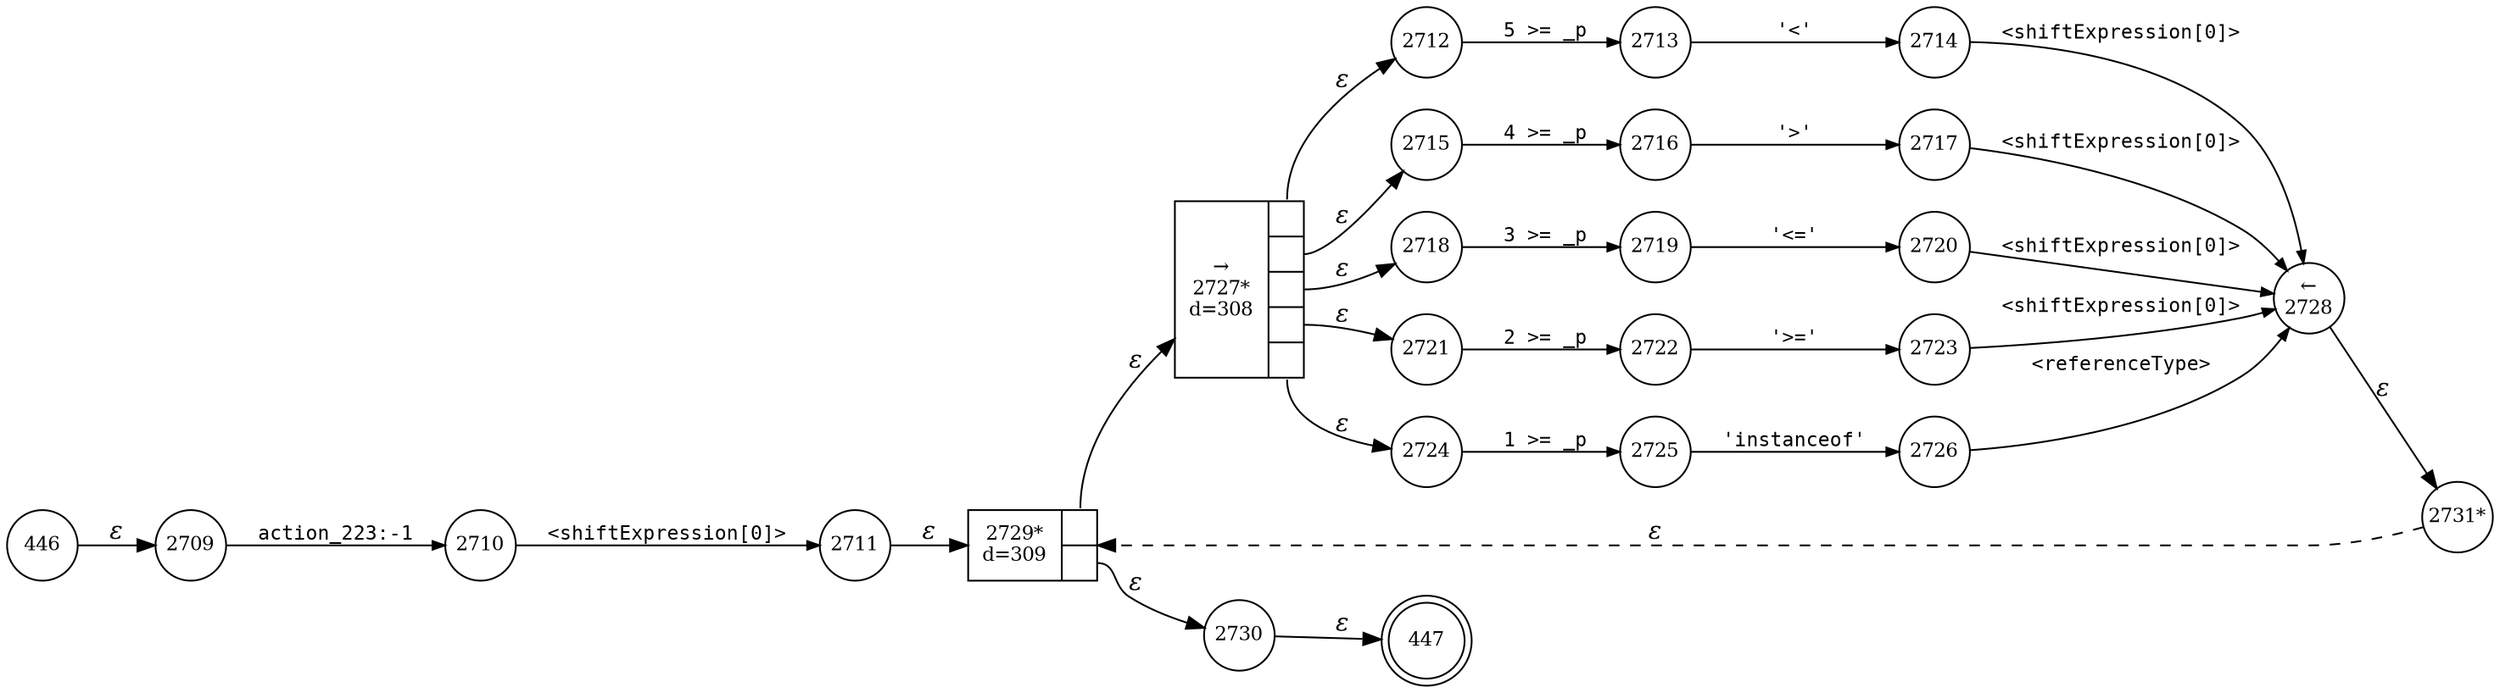 digraph ATN {
rankdir=LR;
s447[fontsize=11, label="447", shape=doublecircle, fixedsize=true, width=.6];
s2709[fontsize=11,label="2709", shape=circle, fixedsize=true, width=.55, peripheries=1];
s2710[fontsize=11,label="2710", shape=circle, fixedsize=true, width=.55, peripheries=1];
s2711[fontsize=11,label="2711", shape=circle, fixedsize=true, width=.55, peripheries=1];
s2712[fontsize=11,label="2712", shape=circle, fixedsize=true, width=.55, peripheries=1];
s2713[fontsize=11,label="2713", shape=circle, fixedsize=true, width=.55, peripheries=1];
s2714[fontsize=11,label="2714", shape=circle, fixedsize=true, width=.55, peripheries=1];
s2715[fontsize=11,label="2715", shape=circle, fixedsize=true, width=.55, peripheries=1];
s2716[fontsize=11,label="2716", shape=circle, fixedsize=true, width=.55, peripheries=1];
s2717[fontsize=11,label="2717", shape=circle, fixedsize=true, width=.55, peripheries=1];
s2718[fontsize=11,label="2718", shape=circle, fixedsize=true, width=.55, peripheries=1];
s2719[fontsize=11,label="2719", shape=circle, fixedsize=true, width=.55, peripheries=1];
s2720[fontsize=11,label="2720", shape=circle, fixedsize=true, width=.55, peripheries=1];
s2721[fontsize=11,label="2721", shape=circle, fixedsize=true, width=.55, peripheries=1];
s2722[fontsize=11,label="2722", shape=circle, fixedsize=true, width=.55, peripheries=1];
s2723[fontsize=11,label="2723", shape=circle, fixedsize=true, width=.55, peripheries=1];
s2724[fontsize=11,label="2724", shape=circle, fixedsize=true, width=.55, peripheries=1];
s2725[fontsize=11,label="2725", shape=circle, fixedsize=true, width=.55, peripheries=1];
s2726[fontsize=11,label="2726", shape=circle, fixedsize=true, width=.55, peripheries=1];
s2727[fontsize=11,label="{&rarr;\n2727*\nd=308|{<p0>|<p1>|<p2>|<p3>|<p4>}}", shape=record, fixedsize=false, peripheries=1];
s2728[fontsize=11,label="&larr;\n2728", shape=circle, fixedsize=true, width=.55, peripheries=1];
s2729[fontsize=11,label="{2729*\nd=309|{<p0>|<p1>}}", shape=record, fixedsize=false, peripheries=1];
s2730[fontsize=11,label="2730", shape=circle, fixedsize=true, width=.55, peripheries=1];
s2731[fontsize=11,label="2731*", shape=circle, fixedsize=true, width=.55, peripheries=1];
s446[fontsize=11,label="446", shape=circle, fixedsize=true, width=.55, peripheries=1];
s446 -> s2709 [fontname="Times-Italic", label="&epsilon;"];
s2709 -> s2710 [fontsize=11, fontname="Courier", arrowsize=.7, label = "action_223:-1", arrowhead = normal];
s2710 -> s2711 [fontsize=11, fontname="Courier", arrowsize=.7, label = "<shiftExpression[0]>", arrowhead = normal];
s2711 -> s2729 [fontname="Times-Italic", label="&epsilon;"];
s2729:p0 -> s2727 [fontname="Times-Italic", label="&epsilon;"];
s2729:p1 -> s2730 [fontname="Times-Italic", label="&epsilon;"];
s2727:p0 -> s2712 [fontname="Times-Italic", label="&epsilon;"];
s2727:p1 -> s2715 [fontname="Times-Italic", label="&epsilon;"];
s2727:p2 -> s2718 [fontname="Times-Italic", label="&epsilon;"];
s2727:p3 -> s2721 [fontname="Times-Italic", label="&epsilon;"];
s2727:p4 -> s2724 [fontname="Times-Italic", label="&epsilon;"];
s2730 -> s447 [fontname="Times-Italic", label="&epsilon;"];
s2712 -> s2713 [fontsize=11, fontname="Courier", arrowsize=.7, label = "5 >= _p", arrowhead = normal];
s2715 -> s2716 [fontsize=11, fontname="Courier", arrowsize=.7, label = "4 >= _p", arrowhead = normal];
s2718 -> s2719 [fontsize=11, fontname="Courier", arrowsize=.7, label = "3 >= _p", arrowhead = normal];
s2721 -> s2722 [fontsize=11, fontname="Courier", arrowsize=.7, label = "2 >= _p", arrowhead = normal];
s2724 -> s2725 [fontsize=11, fontname="Courier", arrowsize=.7, label = "1 >= _p", arrowhead = normal];
s2713 -> s2714 [fontsize=11, fontname="Courier", arrowsize=.7, label = "'<'", arrowhead = normal];
s2716 -> s2717 [fontsize=11, fontname="Courier", arrowsize=.7, label = "'>'", arrowhead = normal];
s2719 -> s2720 [fontsize=11, fontname="Courier", arrowsize=.7, label = "'<='", arrowhead = normal];
s2722 -> s2723 [fontsize=11, fontname="Courier", arrowsize=.7, label = "'>='", arrowhead = normal];
s2725 -> s2726 [fontsize=11, fontname="Courier", arrowsize=.7, label = "'instanceof'", arrowhead = normal];
s2714 -> s2728 [fontsize=11, fontname="Courier", arrowsize=.7, label = "<shiftExpression[0]>", arrowhead = normal];
s2717 -> s2728 [fontsize=11, fontname="Courier", arrowsize=.7, label = "<shiftExpression[0]>", arrowhead = normal];
s2720 -> s2728 [fontsize=11, fontname="Courier", arrowsize=.7, label = "<shiftExpression[0]>", arrowhead = normal];
s2723 -> s2728 [fontsize=11, fontname="Courier", arrowsize=.7, label = "<shiftExpression[0]>", arrowhead = normal];
s2726 -> s2728 [fontsize=11, fontname="Courier", arrowsize=.7, label = "<referenceType>", arrowhead = normal];
s2728 -> s2731 [fontname="Times-Italic", label="&epsilon;"];
s2731 -> s2729 [fontname="Times-Italic", label="&epsilon;", style="dashed"];
}